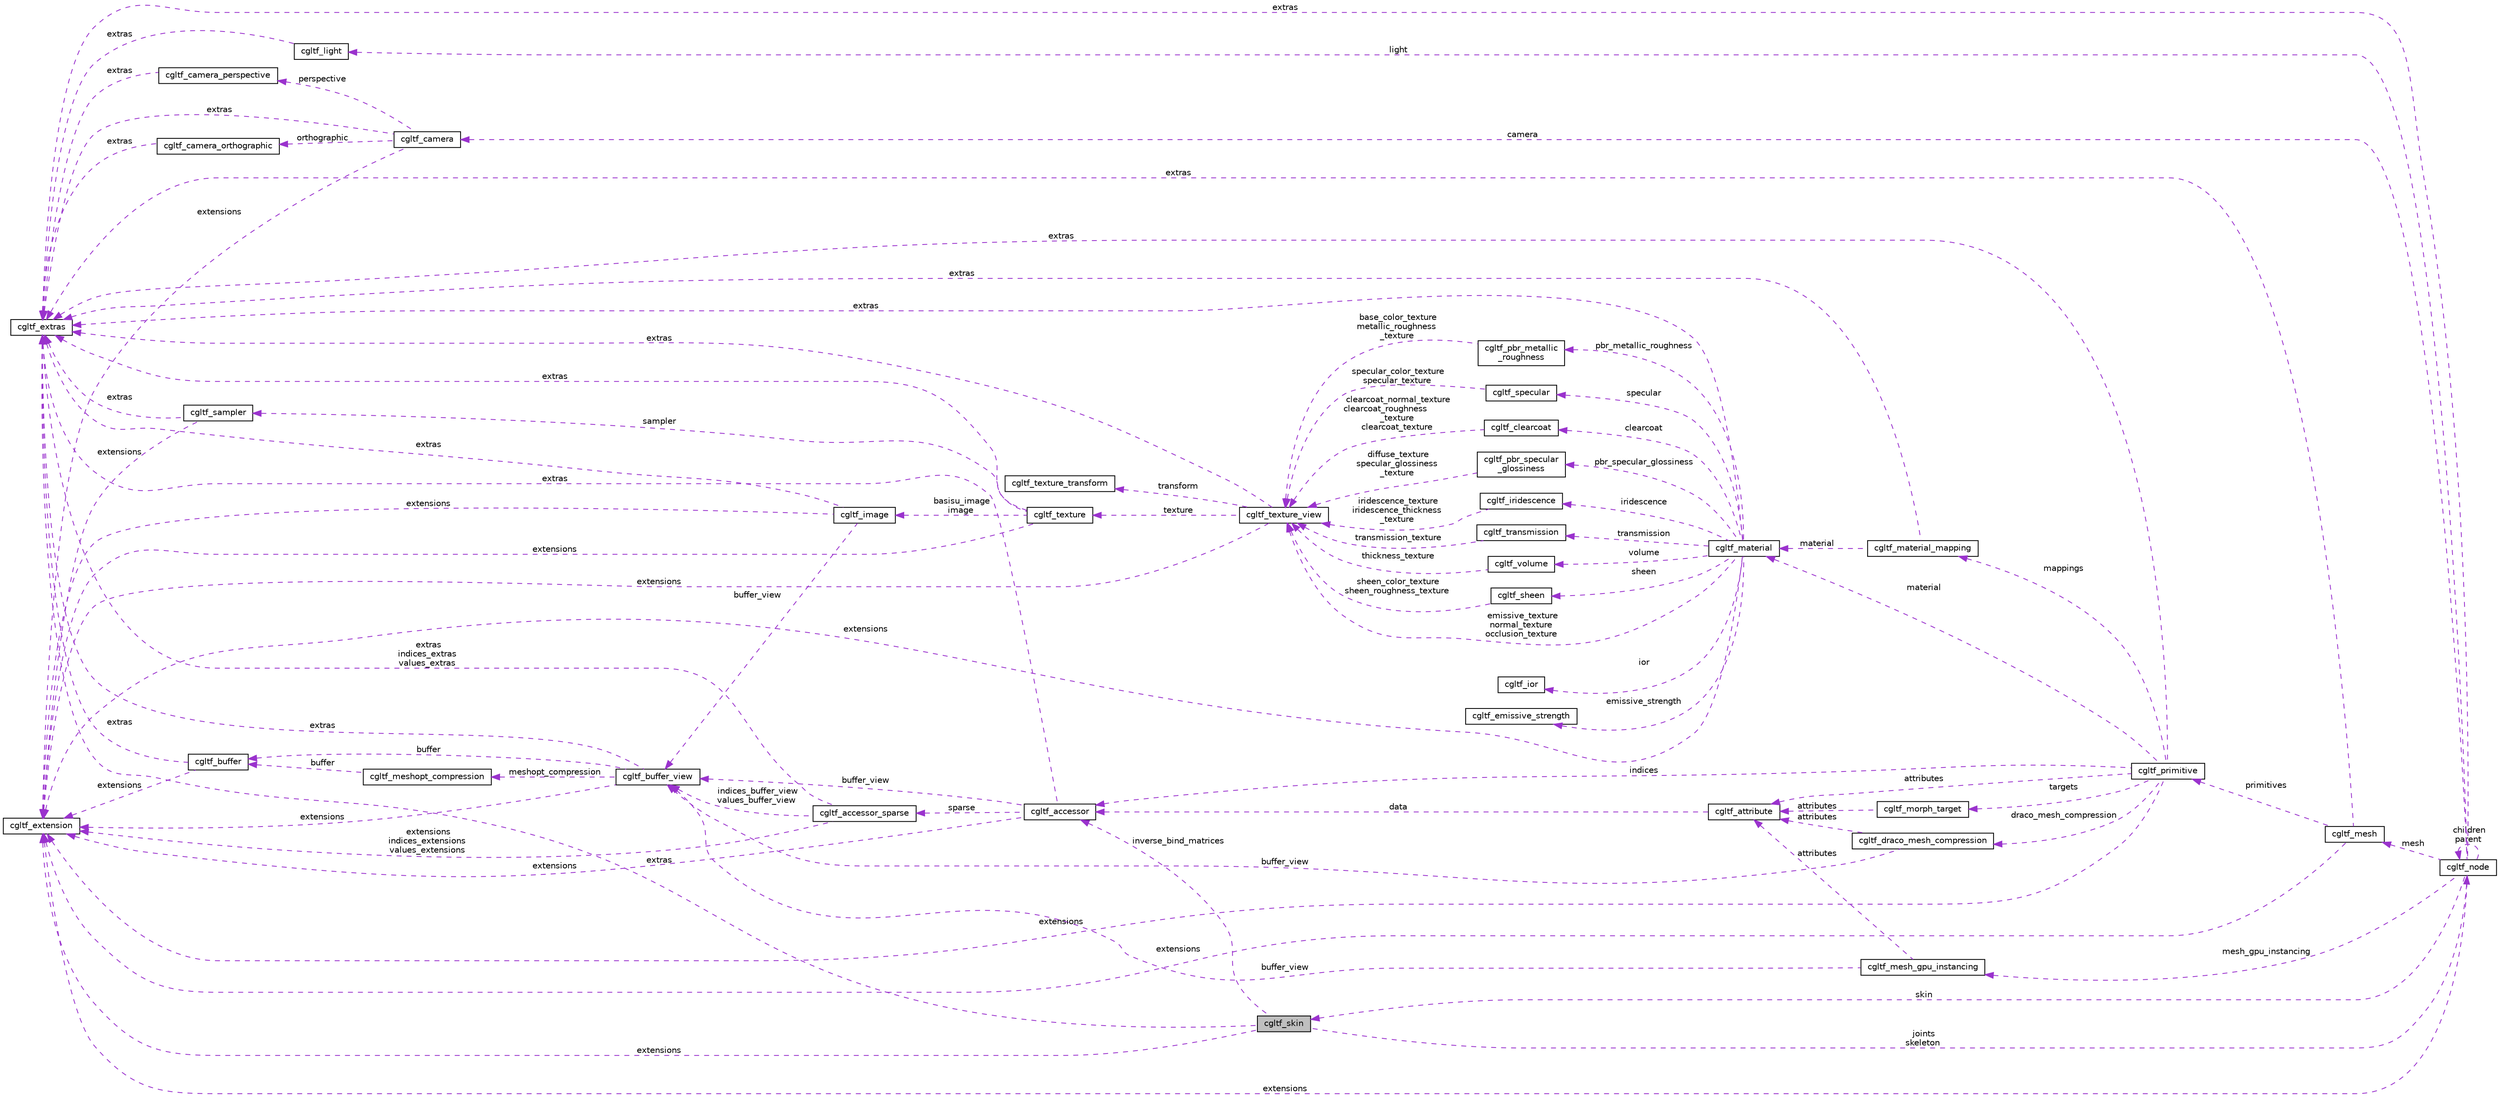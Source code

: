 digraph "cgltf_skin"
{
 // LATEX_PDF_SIZE
  edge [fontname="Helvetica",fontsize="10",labelfontname="Helvetica",labelfontsize="10"];
  node [fontname="Helvetica",fontsize="10",shape=record];
  rankdir="LR";
  Node1 [label="cgltf_skin",height=0.2,width=0.4,color="black", fillcolor="grey75", style="filled", fontcolor="black",tooltip=" "];
  Node2 -> Node1 [dir="back",color="darkorchid3",fontsize="10",style="dashed",label=" inverse_bind_matrices" ,fontname="Helvetica"];
  Node2 [label="cgltf_accessor",height=0.2,width=0.4,color="black", fillcolor="white", style="filled",URL="$structcgltf__accessor.html",tooltip=" "];
  Node3 -> Node2 [dir="back",color="darkorchid3",fontsize="10",style="dashed",label=" buffer_view" ,fontname="Helvetica"];
  Node3 [label="cgltf_buffer_view",height=0.2,width=0.4,color="black", fillcolor="white", style="filled",URL="$structcgltf__buffer__view.html",tooltip=" "];
  Node4 -> Node3 [dir="back",color="darkorchid3",fontsize="10",style="dashed",label=" buffer" ,fontname="Helvetica"];
  Node4 [label="cgltf_buffer",height=0.2,width=0.4,color="black", fillcolor="white", style="filled",URL="$structcgltf__buffer.html",tooltip=" "];
  Node5 -> Node4 [dir="back",color="darkorchid3",fontsize="10",style="dashed",label=" extras" ,fontname="Helvetica"];
  Node5 [label="cgltf_extras",height=0.2,width=0.4,color="black", fillcolor="white", style="filled",URL="$structcgltf__extras.html",tooltip=" "];
  Node6 -> Node4 [dir="back",color="darkorchid3",fontsize="10",style="dashed",label=" extensions" ,fontname="Helvetica"];
  Node6 [label="cgltf_extension",height=0.2,width=0.4,color="black", fillcolor="white", style="filled",URL="$structcgltf__extension.html",tooltip=" "];
  Node7 -> Node3 [dir="back",color="darkorchid3",fontsize="10",style="dashed",label=" meshopt_compression" ,fontname="Helvetica"];
  Node7 [label="cgltf_meshopt_compression",height=0.2,width=0.4,color="black", fillcolor="white", style="filled",URL="$structcgltf__meshopt__compression.html",tooltip=" "];
  Node4 -> Node7 [dir="back",color="darkorchid3",fontsize="10",style="dashed",label=" buffer" ,fontname="Helvetica"];
  Node5 -> Node3 [dir="back",color="darkorchid3",fontsize="10",style="dashed",label=" extras" ,fontname="Helvetica"];
  Node6 -> Node3 [dir="back",color="darkorchid3",fontsize="10",style="dashed",label=" extensions" ,fontname="Helvetica"];
  Node5 -> Node2 [dir="back",color="darkorchid3",fontsize="10",style="dashed",label=" extras" ,fontname="Helvetica"];
  Node6 -> Node2 [dir="back",color="darkorchid3",fontsize="10",style="dashed",label=" extensions" ,fontname="Helvetica"];
  Node8 -> Node2 [dir="back",color="darkorchid3",fontsize="10",style="dashed",label=" sparse" ,fontname="Helvetica"];
  Node8 [label="cgltf_accessor_sparse",height=0.2,width=0.4,color="black", fillcolor="white", style="filled",URL="$structcgltf__accessor__sparse.html",tooltip=" "];
  Node3 -> Node8 [dir="back",color="darkorchid3",fontsize="10",style="dashed",label=" indices_buffer_view\nvalues_buffer_view" ,fontname="Helvetica"];
  Node5 -> Node8 [dir="back",color="darkorchid3",fontsize="10",style="dashed",label=" extras\nindices_extras\nvalues_extras" ,fontname="Helvetica"];
  Node6 -> Node8 [dir="back",color="darkorchid3",fontsize="10",style="dashed",label=" extensions\nindices_extensions\nvalues_extensions" ,fontname="Helvetica"];
  Node5 -> Node1 [dir="back",color="darkorchid3",fontsize="10",style="dashed",label=" extras" ,fontname="Helvetica"];
  Node6 -> Node1 [dir="back",color="darkorchid3",fontsize="10",style="dashed",label=" extensions" ,fontname="Helvetica"];
  Node9 -> Node1 [dir="back",color="darkorchid3",fontsize="10",style="dashed",label=" joints\nskeleton" ,fontname="Helvetica"];
  Node9 [label="cgltf_node",height=0.2,width=0.4,color="black", fillcolor="white", style="filled",URL="$structcgltf__node.html",tooltip=" "];
  Node10 -> Node9 [dir="back",color="darkorchid3",fontsize="10",style="dashed",label=" mesh_gpu_instancing" ,fontname="Helvetica"];
  Node10 [label="cgltf_mesh_gpu_instancing",height=0.2,width=0.4,color="black", fillcolor="white", style="filled",URL="$structcgltf__mesh__gpu__instancing.html",tooltip=" "];
  Node11 -> Node10 [dir="back",color="darkorchid3",fontsize="10",style="dashed",label=" attributes" ,fontname="Helvetica"];
  Node11 [label="cgltf_attribute",height=0.2,width=0.4,color="black", fillcolor="white", style="filled",URL="$structcgltf__attribute.html",tooltip=" "];
  Node2 -> Node11 [dir="back",color="darkorchid3",fontsize="10",style="dashed",label=" data" ,fontname="Helvetica"];
  Node3 -> Node10 [dir="back",color="darkorchid3",fontsize="10",style="dashed",label=" buffer_view" ,fontname="Helvetica"];
  Node5 -> Node9 [dir="back",color="darkorchid3",fontsize="10",style="dashed",label=" extras" ,fontname="Helvetica"];
  Node12 -> Node9 [dir="back",color="darkorchid3",fontsize="10",style="dashed",label=" mesh" ,fontname="Helvetica"];
  Node12 [label="cgltf_mesh",height=0.2,width=0.4,color="black", fillcolor="white", style="filled",URL="$structcgltf__mesh.html",tooltip=" "];
  Node5 -> Node12 [dir="back",color="darkorchid3",fontsize="10",style="dashed",label=" extras" ,fontname="Helvetica"];
  Node6 -> Node12 [dir="back",color="darkorchid3",fontsize="10",style="dashed",label=" extensions" ,fontname="Helvetica"];
  Node13 -> Node12 [dir="back",color="darkorchid3",fontsize="10",style="dashed",label=" primitives" ,fontname="Helvetica"];
  Node13 [label="cgltf_primitive",height=0.2,width=0.4,color="black", fillcolor="white", style="filled",URL="$structcgltf__primitive.html",tooltip=" "];
  Node11 -> Node13 [dir="back",color="darkorchid3",fontsize="10",style="dashed",label=" attributes" ,fontname="Helvetica"];
  Node2 -> Node13 [dir="back",color="darkorchid3",fontsize="10",style="dashed",label=" indices" ,fontname="Helvetica"];
  Node14 -> Node13 [dir="back",color="darkorchid3",fontsize="10",style="dashed",label=" mappings" ,fontname="Helvetica"];
  Node14 [label="cgltf_material_mapping",height=0.2,width=0.4,color="black", fillcolor="white", style="filled",URL="$structcgltf__material__mapping.html",tooltip=" "];
  Node5 -> Node14 [dir="back",color="darkorchid3",fontsize="10",style="dashed",label=" extras" ,fontname="Helvetica"];
  Node15 -> Node14 [dir="back",color="darkorchid3",fontsize="10",style="dashed",label=" material" ,fontname="Helvetica"];
  Node15 [label="cgltf_material",height=0.2,width=0.4,color="black", fillcolor="white", style="filled",URL="$structcgltf__material.html",tooltip=" "];
  Node16 -> Node15 [dir="back",color="darkorchid3",fontsize="10",style="dashed",label=" pbr_metallic_roughness" ,fontname="Helvetica"];
  Node16 [label="cgltf_pbr_metallic\l_roughness",height=0.2,width=0.4,color="black", fillcolor="white", style="filled",URL="$structcgltf__pbr__metallic__roughness.html",tooltip=" "];
  Node17 -> Node16 [dir="back",color="darkorchid3",fontsize="10",style="dashed",label=" base_color_texture\nmetallic_roughness\l_texture" ,fontname="Helvetica"];
  Node17 [label="cgltf_texture_view",height=0.2,width=0.4,color="black", fillcolor="white", style="filled",URL="$structcgltf__texture__view.html",tooltip=" "];
  Node18 -> Node17 [dir="back",color="darkorchid3",fontsize="10",style="dashed",label=" transform" ,fontname="Helvetica"];
  Node18 [label="cgltf_texture_transform",height=0.2,width=0.4,color="black", fillcolor="white", style="filled",URL="$structcgltf__texture__transform.html",tooltip=" "];
  Node5 -> Node17 [dir="back",color="darkorchid3",fontsize="10",style="dashed",label=" extras" ,fontname="Helvetica"];
  Node19 -> Node17 [dir="back",color="darkorchid3",fontsize="10",style="dashed",label=" texture" ,fontname="Helvetica"];
  Node19 [label="cgltf_texture",height=0.2,width=0.4,color="black", fillcolor="white", style="filled",URL="$structcgltf__texture.html",tooltip=" "];
  Node20 -> Node19 [dir="back",color="darkorchid3",fontsize="10",style="dashed",label=" sampler" ,fontname="Helvetica"];
  Node20 [label="cgltf_sampler",height=0.2,width=0.4,color="black", fillcolor="white", style="filled",URL="$structcgltf__sampler.html",tooltip=" "];
  Node5 -> Node20 [dir="back",color="darkorchid3",fontsize="10",style="dashed",label=" extras" ,fontname="Helvetica"];
  Node6 -> Node20 [dir="back",color="darkorchid3",fontsize="10",style="dashed",label=" extensions" ,fontname="Helvetica"];
  Node21 -> Node19 [dir="back",color="darkorchid3",fontsize="10",style="dashed",label=" basisu_image\nimage" ,fontname="Helvetica"];
  Node21 [label="cgltf_image",height=0.2,width=0.4,color="black", fillcolor="white", style="filled",URL="$structcgltf__image.html",tooltip=" "];
  Node3 -> Node21 [dir="back",color="darkorchid3",fontsize="10",style="dashed",label=" buffer_view" ,fontname="Helvetica"];
  Node5 -> Node21 [dir="back",color="darkorchid3",fontsize="10",style="dashed",label=" extras" ,fontname="Helvetica"];
  Node6 -> Node21 [dir="back",color="darkorchid3",fontsize="10",style="dashed",label=" extensions" ,fontname="Helvetica"];
  Node5 -> Node19 [dir="back",color="darkorchid3",fontsize="10",style="dashed",label=" extras" ,fontname="Helvetica"];
  Node6 -> Node19 [dir="back",color="darkorchid3",fontsize="10",style="dashed",label=" extensions" ,fontname="Helvetica"];
  Node6 -> Node17 [dir="back",color="darkorchid3",fontsize="10",style="dashed",label=" extensions" ,fontname="Helvetica"];
  Node22 -> Node15 [dir="back",color="darkorchid3",fontsize="10",style="dashed",label=" specular" ,fontname="Helvetica"];
  Node22 [label="cgltf_specular",height=0.2,width=0.4,color="black", fillcolor="white", style="filled",URL="$structcgltf__specular.html",tooltip=" "];
  Node17 -> Node22 [dir="back",color="darkorchid3",fontsize="10",style="dashed",label=" specular_color_texture\nspecular_texture" ,fontname="Helvetica"];
  Node23 -> Node15 [dir="back",color="darkorchid3",fontsize="10",style="dashed",label=" ior" ,fontname="Helvetica"];
  Node23 [label="cgltf_ior",height=0.2,width=0.4,color="black", fillcolor="white", style="filled",URL="$structcgltf__ior.html",tooltip=" "];
  Node24 -> Node15 [dir="back",color="darkorchid3",fontsize="10",style="dashed",label=" clearcoat" ,fontname="Helvetica"];
  Node24 [label="cgltf_clearcoat",height=0.2,width=0.4,color="black", fillcolor="white", style="filled",URL="$structcgltf__clearcoat.html",tooltip=" "];
  Node17 -> Node24 [dir="back",color="darkorchid3",fontsize="10",style="dashed",label=" clearcoat_normal_texture\nclearcoat_roughness\l_texture\nclearcoat_texture" ,fontname="Helvetica"];
  Node25 -> Node15 [dir="back",color="darkorchid3",fontsize="10",style="dashed",label=" pbr_specular_glossiness" ,fontname="Helvetica"];
  Node25 [label="cgltf_pbr_specular\l_glossiness",height=0.2,width=0.4,color="black", fillcolor="white", style="filled",URL="$structcgltf__pbr__specular__glossiness.html",tooltip=" "];
  Node17 -> Node25 [dir="back",color="darkorchid3",fontsize="10",style="dashed",label=" diffuse_texture\nspecular_glossiness\l_texture" ,fontname="Helvetica"];
  Node26 -> Node15 [dir="back",color="darkorchid3",fontsize="10",style="dashed",label=" emissive_strength" ,fontname="Helvetica"];
  Node26 [label="cgltf_emissive_strength",height=0.2,width=0.4,color="black", fillcolor="white", style="filled",URL="$structcgltf__emissive__strength.html",tooltip=" "];
  Node5 -> Node15 [dir="back",color="darkorchid3",fontsize="10",style="dashed",label=" extras" ,fontname="Helvetica"];
  Node6 -> Node15 [dir="back",color="darkorchid3",fontsize="10",style="dashed",label=" extensions" ,fontname="Helvetica"];
  Node17 -> Node15 [dir="back",color="darkorchid3",fontsize="10",style="dashed",label=" emissive_texture\nnormal_texture\nocclusion_texture" ,fontname="Helvetica"];
  Node27 -> Node15 [dir="back",color="darkorchid3",fontsize="10",style="dashed",label=" iridescence" ,fontname="Helvetica"];
  Node27 [label="cgltf_iridescence",height=0.2,width=0.4,color="black", fillcolor="white", style="filled",URL="$structcgltf__iridescence.html",tooltip=" "];
  Node17 -> Node27 [dir="back",color="darkorchid3",fontsize="10",style="dashed",label=" iridescence_texture\niridescence_thickness\l_texture" ,fontname="Helvetica"];
  Node28 -> Node15 [dir="back",color="darkorchid3",fontsize="10",style="dashed",label=" transmission" ,fontname="Helvetica"];
  Node28 [label="cgltf_transmission",height=0.2,width=0.4,color="black", fillcolor="white", style="filled",URL="$structcgltf__transmission.html",tooltip=" "];
  Node17 -> Node28 [dir="back",color="darkorchid3",fontsize="10",style="dashed",label=" transmission_texture" ,fontname="Helvetica"];
  Node29 -> Node15 [dir="back",color="darkorchid3",fontsize="10",style="dashed",label=" volume" ,fontname="Helvetica"];
  Node29 [label="cgltf_volume",height=0.2,width=0.4,color="black", fillcolor="white", style="filled",URL="$structcgltf__volume.html",tooltip=" "];
  Node17 -> Node29 [dir="back",color="darkorchid3",fontsize="10",style="dashed",label=" thickness_texture" ,fontname="Helvetica"];
  Node30 -> Node15 [dir="back",color="darkorchid3",fontsize="10",style="dashed",label=" sheen" ,fontname="Helvetica"];
  Node30 [label="cgltf_sheen",height=0.2,width=0.4,color="black", fillcolor="white", style="filled",URL="$structcgltf__sheen.html",tooltip=" "];
  Node17 -> Node30 [dir="back",color="darkorchid3",fontsize="10",style="dashed",label=" sheen_color_texture\nsheen_roughness_texture" ,fontname="Helvetica"];
  Node31 -> Node13 [dir="back",color="darkorchid3",fontsize="10",style="dashed",label=" targets" ,fontname="Helvetica"];
  Node31 [label="cgltf_morph_target",height=0.2,width=0.4,color="black", fillcolor="white", style="filled",URL="$structcgltf__morph__target.html",tooltip=" "];
  Node11 -> Node31 [dir="back",color="darkorchid3",fontsize="10",style="dashed",label=" attributes" ,fontname="Helvetica"];
  Node5 -> Node13 [dir="back",color="darkorchid3",fontsize="10",style="dashed",label=" extras" ,fontname="Helvetica"];
  Node15 -> Node13 [dir="back",color="darkorchid3",fontsize="10",style="dashed",label=" material" ,fontname="Helvetica"];
  Node6 -> Node13 [dir="back",color="darkorchid3",fontsize="10",style="dashed",label=" extensions" ,fontname="Helvetica"];
  Node32 -> Node13 [dir="back",color="darkorchid3",fontsize="10",style="dashed",label=" draco_mesh_compression" ,fontname="Helvetica"];
  Node32 [label="cgltf_draco_mesh_compression",height=0.2,width=0.4,color="black", fillcolor="white", style="filled",URL="$structcgltf__draco__mesh__compression.html",tooltip=" "];
  Node11 -> Node32 [dir="back",color="darkorchid3",fontsize="10",style="dashed",label=" attributes" ,fontname="Helvetica"];
  Node3 -> Node32 [dir="back",color="darkorchid3",fontsize="10",style="dashed",label=" buffer_view" ,fontname="Helvetica"];
  Node6 -> Node9 [dir="back",color="darkorchid3",fontsize="10",style="dashed",label=" extensions" ,fontname="Helvetica"];
  Node9 -> Node9 [dir="back",color="darkorchid3",fontsize="10",style="dashed",label=" children\nparent" ,fontname="Helvetica"];
  Node33 -> Node9 [dir="back",color="darkorchid3",fontsize="10",style="dashed",label=" light" ,fontname="Helvetica"];
  Node33 [label="cgltf_light",height=0.2,width=0.4,color="black", fillcolor="white", style="filled",URL="$structcgltf__light.html",tooltip=" "];
  Node5 -> Node33 [dir="back",color="darkorchid3",fontsize="10",style="dashed",label=" extras" ,fontname="Helvetica"];
  Node1 -> Node9 [dir="back",color="darkorchid3",fontsize="10",style="dashed",label=" skin" ,fontname="Helvetica"];
  Node34 -> Node9 [dir="back",color="darkorchid3",fontsize="10",style="dashed",label=" camera" ,fontname="Helvetica"];
  Node34 [label="cgltf_camera",height=0.2,width=0.4,color="black", fillcolor="white", style="filled",URL="$structcgltf__camera.html",tooltip=" "];
  Node35 -> Node34 [dir="back",color="darkorchid3",fontsize="10",style="dashed",label=" perspective" ,fontname="Helvetica"];
  Node35 [label="cgltf_camera_perspective",height=0.2,width=0.4,color="black", fillcolor="white", style="filled",URL="$structcgltf__camera__perspective.html",tooltip=" "];
  Node5 -> Node35 [dir="back",color="darkorchid3",fontsize="10",style="dashed",label=" extras" ,fontname="Helvetica"];
  Node36 -> Node34 [dir="back",color="darkorchid3",fontsize="10",style="dashed",label=" orthographic" ,fontname="Helvetica"];
  Node36 [label="cgltf_camera_orthographic",height=0.2,width=0.4,color="black", fillcolor="white", style="filled",URL="$structcgltf__camera__orthographic.html",tooltip=" "];
  Node5 -> Node36 [dir="back",color="darkorchid3",fontsize="10",style="dashed",label=" extras" ,fontname="Helvetica"];
  Node5 -> Node34 [dir="back",color="darkorchid3",fontsize="10",style="dashed",label=" extras" ,fontname="Helvetica"];
  Node6 -> Node34 [dir="back",color="darkorchid3",fontsize="10",style="dashed",label=" extensions" ,fontname="Helvetica"];
}
